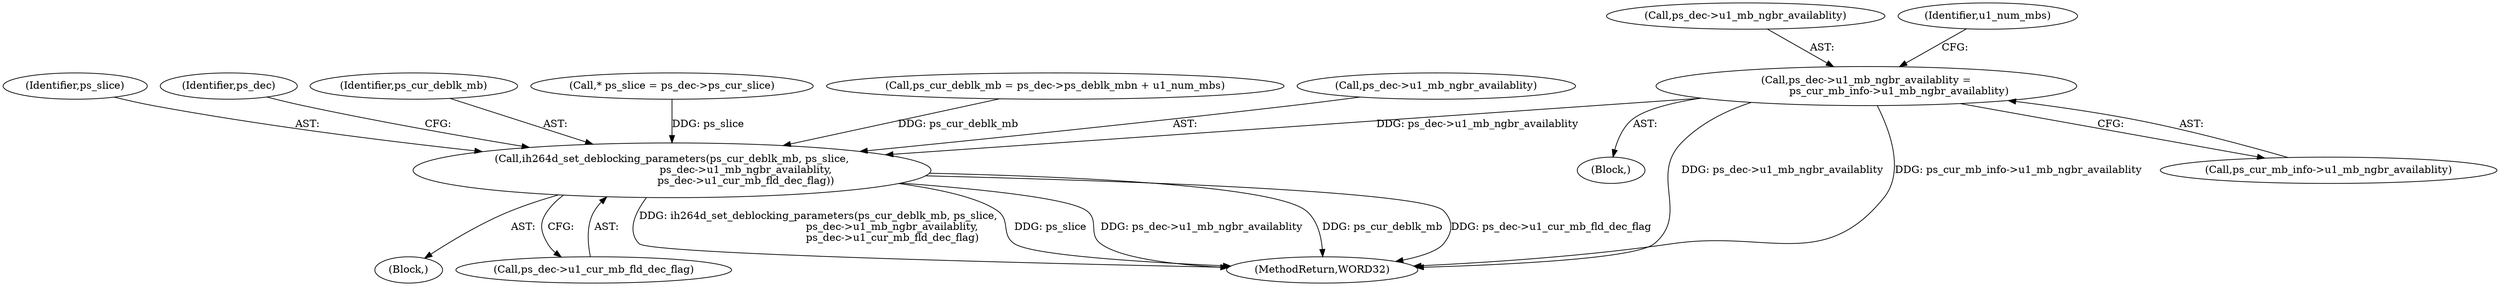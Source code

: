 digraph "0_Android_494561291a503840f385fbcd11d9bc5f4dc502b8_0@pointer" {
"1000621" [label="(Call,ps_dec->u1_mb_ngbr_availablity =\n                    ps_cur_mb_info->u1_mb_ngbr_availablity)"];
"1001150" [label="(Call,ih264d_set_deblocking_parameters(ps_cur_deblk_mb, ps_slice,\n                                             ps_dec->u1_mb_ngbr_availablity,\n                                             ps_dec->u1_cur_mb_fld_dec_flag))"];
"1000622" [label="(Call,ps_dec->u1_mb_ngbr_availablity)"];
"1001152" [label="(Identifier,ps_slice)"];
"1001161" [label="(Identifier,ps_dec)"];
"1000629" [label="(Identifier,u1_num_mbs)"];
"1001151" [label="(Identifier,ps_cur_deblk_mb)"];
"1000542" [label="(Block,)"];
"1001427" [label="(MethodReturn,WORD32)"];
"1000166" [label="(Call,* ps_slice = ps_dec->ps_cur_slice)"];
"1001108" [label="(Call,ps_cur_deblk_mb = ps_dec->ps_deblk_mbn + u1_num_mbs)"];
"1000625" [label="(Call,ps_cur_mb_info->u1_mb_ngbr_availablity)"];
"1001149" [label="(Block,)"];
"1001156" [label="(Call,ps_dec->u1_cur_mb_fld_dec_flag)"];
"1001150" [label="(Call,ih264d_set_deblocking_parameters(ps_cur_deblk_mb, ps_slice,\n                                             ps_dec->u1_mb_ngbr_availablity,\n                                             ps_dec->u1_cur_mb_fld_dec_flag))"];
"1000621" [label="(Call,ps_dec->u1_mb_ngbr_availablity =\n                    ps_cur_mb_info->u1_mb_ngbr_availablity)"];
"1001153" [label="(Call,ps_dec->u1_mb_ngbr_availablity)"];
"1000621" -> "1000542"  [label="AST: "];
"1000621" -> "1000625"  [label="CFG: "];
"1000622" -> "1000621"  [label="AST: "];
"1000625" -> "1000621"  [label="AST: "];
"1000629" -> "1000621"  [label="CFG: "];
"1000621" -> "1001427"  [label="DDG: ps_dec->u1_mb_ngbr_availablity"];
"1000621" -> "1001427"  [label="DDG: ps_cur_mb_info->u1_mb_ngbr_availablity"];
"1000621" -> "1001150"  [label="DDG: ps_dec->u1_mb_ngbr_availablity"];
"1001150" -> "1001149"  [label="AST: "];
"1001150" -> "1001156"  [label="CFG: "];
"1001151" -> "1001150"  [label="AST: "];
"1001152" -> "1001150"  [label="AST: "];
"1001153" -> "1001150"  [label="AST: "];
"1001156" -> "1001150"  [label="AST: "];
"1001161" -> "1001150"  [label="CFG: "];
"1001150" -> "1001427"  [label="DDG: ps_cur_deblk_mb"];
"1001150" -> "1001427"  [label="DDG: ps_dec->u1_cur_mb_fld_dec_flag"];
"1001150" -> "1001427"  [label="DDG: ih264d_set_deblocking_parameters(ps_cur_deblk_mb, ps_slice,\n                                             ps_dec->u1_mb_ngbr_availablity,\n                                             ps_dec->u1_cur_mb_fld_dec_flag)"];
"1001150" -> "1001427"  [label="DDG: ps_slice"];
"1001150" -> "1001427"  [label="DDG: ps_dec->u1_mb_ngbr_availablity"];
"1001108" -> "1001150"  [label="DDG: ps_cur_deblk_mb"];
"1000166" -> "1001150"  [label="DDG: ps_slice"];
}
